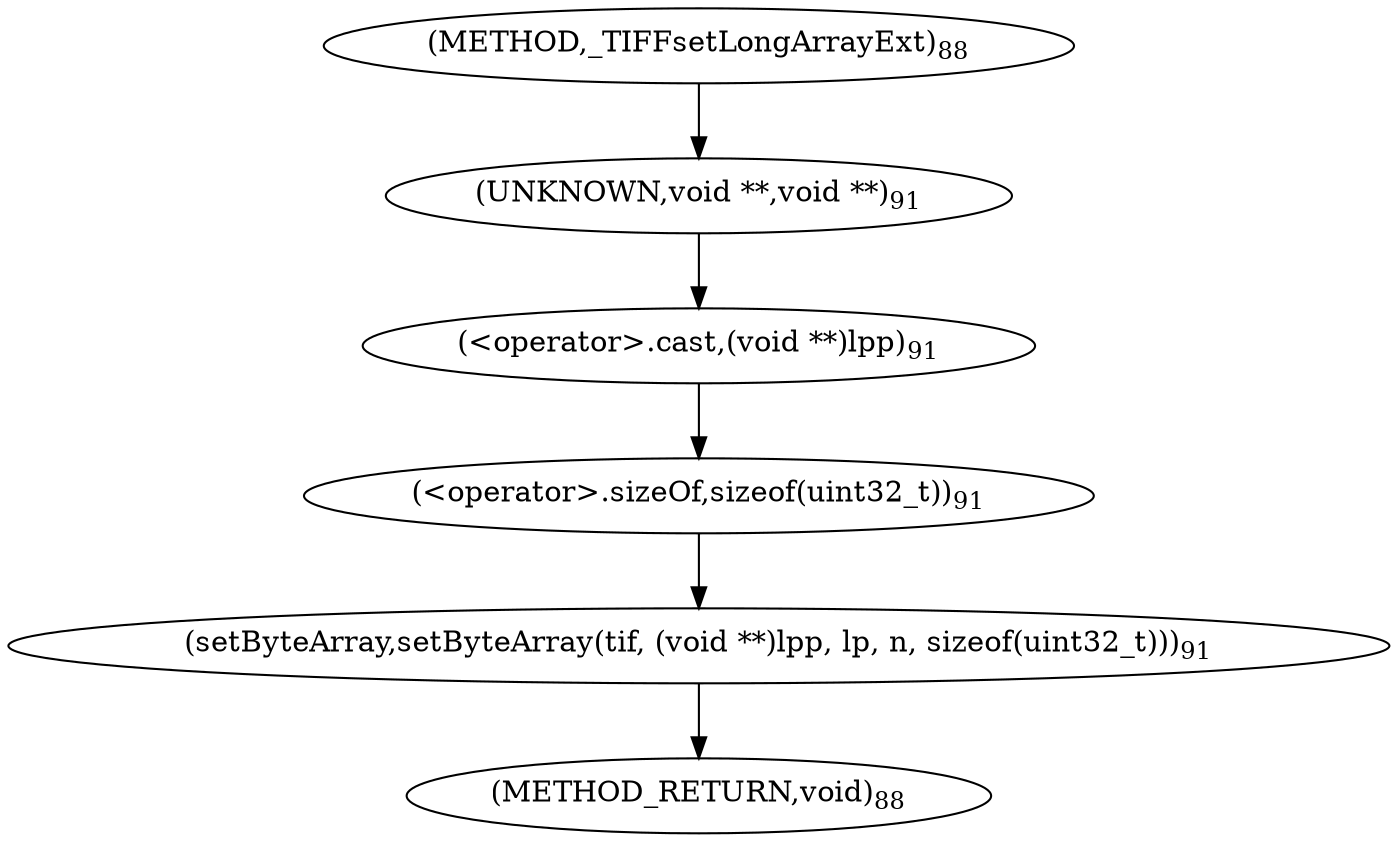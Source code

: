 digraph "_TIFFsetLongArrayExt" {  
"39802" [label = <(setByteArray,setByteArray(tif, (void **)lpp, lp, n, sizeof(uint32_t)))<SUB>91</SUB>> ]
"39804" [label = <(&lt;operator&gt;.cast,(void **)lpp)<SUB>91</SUB>> ]
"39809" [label = <(&lt;operator&gt;.sizeOf,sizeof(uint32_t))<SUB>91</SUB>> ]
"39805" [label = <(UNKNOWN,void **,void **)<SUB>91</SUB>> ]
"39796" [label = <(METHOD,_TIFFsetLongArrayExt)<SUB>88</SUB>> ]
"39811" [label = <(METHOD_RETURN,void)<SUB>88</SUB>> ]
  "39802" -> "39811" 
  "39804" -> "39809" 
  "39809" -> "39802" 
  "39805" -> "39804" 
  "39796" -> "39805" 
}

